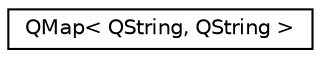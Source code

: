 digraph "类继承关系图"
{
  edge [fontname="Helvetica",fontsize="10",labelfontname="Helvetica",labelfontsize="10"];
  node [fontname="Helvetica",fontsize="10",shape=record];
  rankdir="LR";
  Node0 [label="QMap\< QString, QString \>",height=0.2,width=0.4,color="black", fillcolor="white", style="filled",URL="$class_q_map.html"];
}
